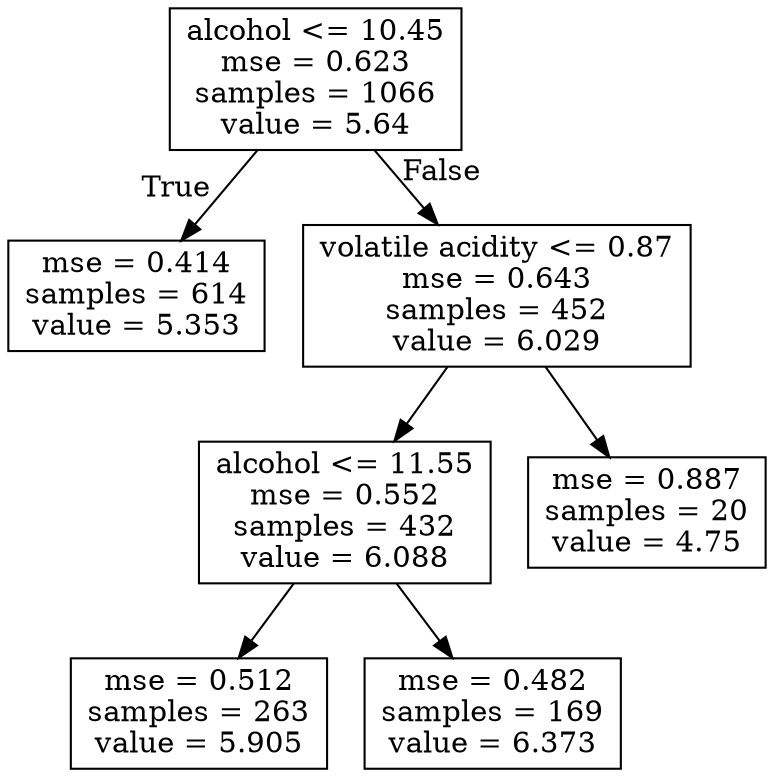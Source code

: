 digraph Tree {
node [shape=box] ;
0 [label="alcohol <= 10.45\nmse = 0.623\nsamples = 1066\nvalue = 5.64"] ;
1 [label="mse = 0.414\nsamples = 614\nvalue = 5.353"] ;
0 -> 1 [labeldistance=2.5, labelangle=45, headlabel="True"] ;
2 [label="volatile acidity <= 0.87\nmse = 0.643\nsamples = 452\nvalue = 6.029"] ;
0 -> 2 [labeldistance=2.5, labelangle=-45, headlabel="False"] ;
3 [label="alcohol <= 11.55\nmse = 0.552\nsamples = 432\nvalue = 6.088"] ;
2 -> 3 ;
4 [label="mse = 0.512\nsamples = 263\nvalue = 5.905"] ;
3 -> 4 ;
5 [label="mse = 0.482\nsamples = 169\nvalue = 6.373"] ;
3 -> 5 ;
6 [label="mse = 0.887\nsamples = 20\nvalue = 4.75"] ;
2 -> 6 ;
}